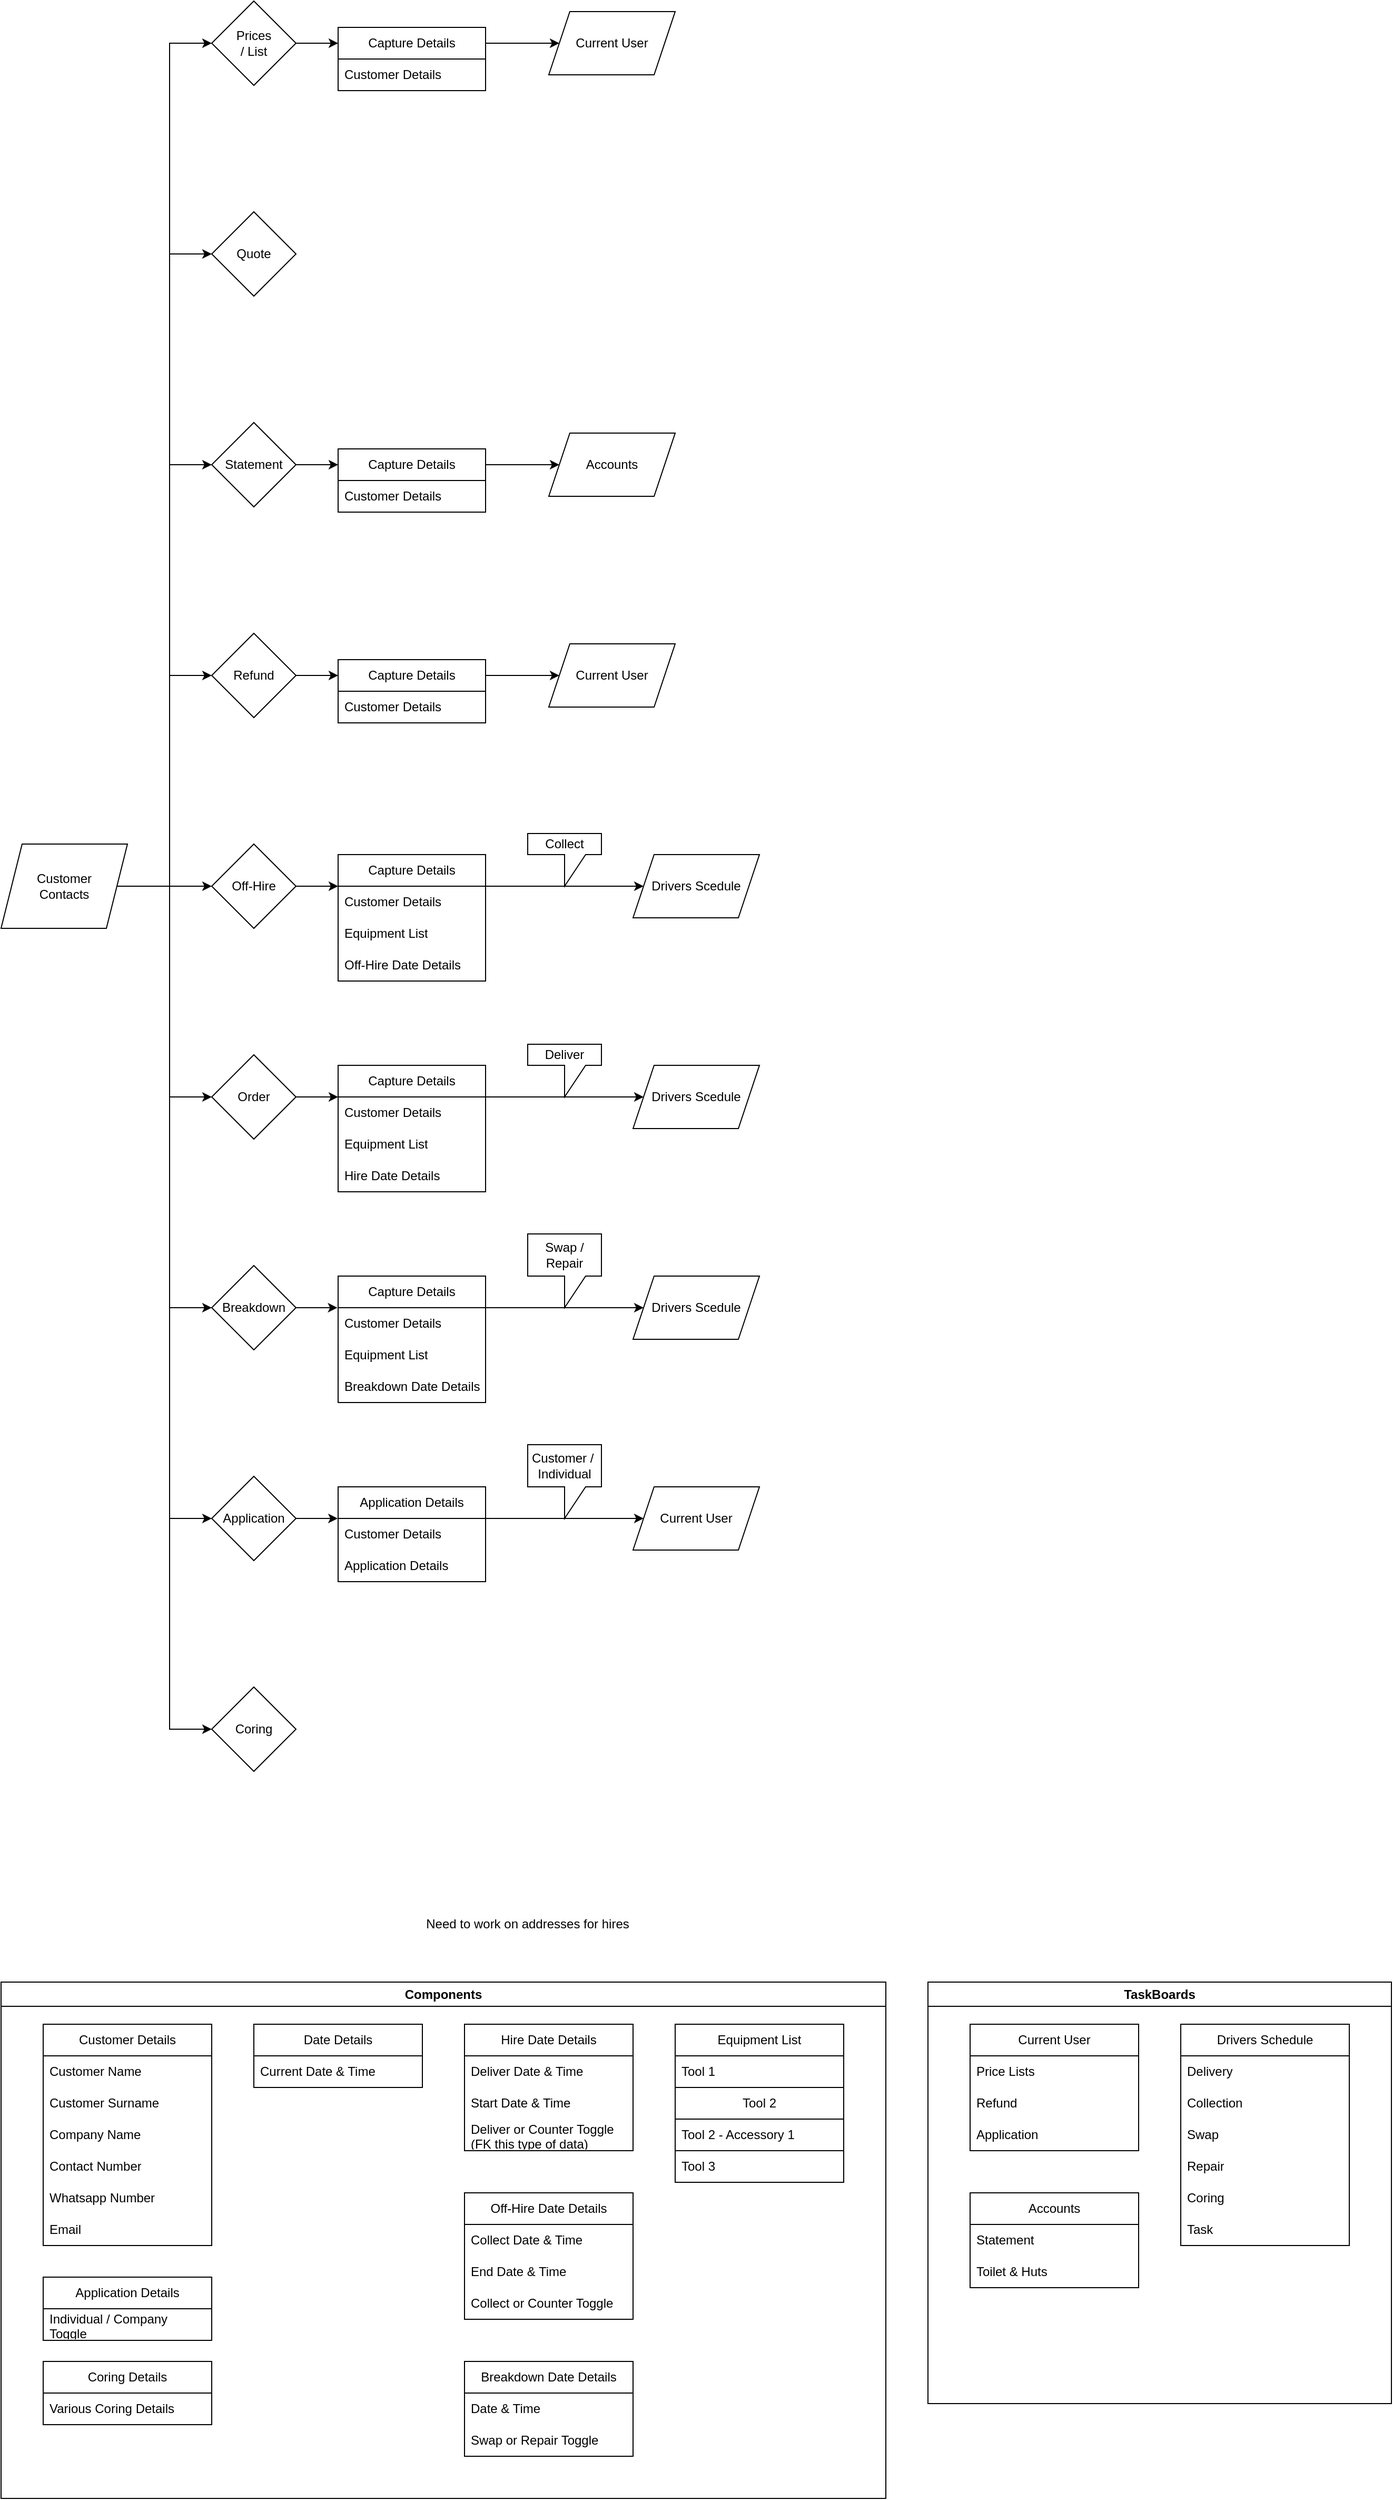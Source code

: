 <mxfile version="27.0.2">
  <diagram name="Page-1" id="YAwnFz1UodfvuVzzgCZk">
    <mxGraphModel dx="3157" dy="1828" grid="1" gridSize="10" guides="1" tooltips="1" connect="1" arrows="1" fold="1" page="1" pageScale="1" pageWidth="1169" pageHeight="827" math="0" shadow="0">
      <root>
        <mxCell id="0" />
        <mxCell id="1" parent="0" />
        <mxCell id="snjM7ibTIbJSS_Fp8ERs-12" style="edgeStyle=orthogonalEdgeStyle;rounded=0;orthogonalLoop=1;jettySize=auto;html=1;exitX=1;exitY=0.5;exitDx=0;exitDy=0;entryX=0;entryY=0.5;entryDx=0;entryDy=0;" parent="1" source="snjM7ibTIbJSS_Fp8ERs-2" target="snjM7ibTIbJSS_Fp8ERs-3" edge="1">
          <mxGeometry relative="1" as="geometry" />
        </mxCell>
        <mxCell id="snjM7ibTIbJSS_Fp8ERs-13" style="edgeStyle=orthogonalEdgeStyle;rounded=0;orthogonalLoop=1;jettySize=auto;html=1;exitX=1;exitY=0.5;exitDx=0;exitDy=0;entryX=0;entryY=0.5;entryDx=0;entryDy=0;" parent="1" source="snjM7ibTIbJSS_Fp8ERs-2" target="snjM7ibTIbJSS_Fp8ERs-4" edge="1">
          <mxGeometry relative="1" as="geometry" />
        </mxCell>
        <mxCell id="snjM7ibTIbJSS_Fp8ERs-14" style="edgeStyle=orthogonalEdgeStyle;rounded=0;orthogonalLoop=1;jettySize=auto;html=1;exitX=1;exitY=0.5;exitDx=0;exitDy=0;entryX=0;entryY=0.5;entryDx=0;entryDy=0;" parent="1" source="snjM7ibTIbJSS_Fp8ERs-2" target="snjM7ibTIbJSS_Fp8ERs-8" edge="1">
          <mxGeometry relative="1" as="geometry" />
        </mxCell>
        <mxCell id="snjM7ibTIbJSS_Fp8ERs-15" style="edgeStyle=orthogonalEdgeStyle;rounded=0;orthogonalLoop=1;jettySize=auto;html=1;exitX=1;exitY=0.5;exitDx=0;exitDy=0;entryX=0;entryY=0.5;entryDx=0;entryDy=0;" parent="1" source="snjM7ibTIbJSS_Fp8ERs-2" target="snjM7ibTIbJSS_Fp8ERs-7" edge="1">
          <mxGeometry relative="1" as="geometry" />
        </mxCell>
        <mxCell id="snjM7ibTIbJSS_Fp8ERs-17" style="edgeStyle=orthogonalEdgeStyle;rounded=0;orthogonalLoop=1;jettySize=auto;html=1;exitX=1;exitY=0.5;exitDx=0;exitDy=0;entryX=0;entryY=0.5;entryDx=0;entryDy=0;" parent="1" source="snjM7ibTIbJSS_Fp8ERs-2" target="snjM7ibTIbJSS_Fp8ERs-6" edge="1">
          <mxGeometry relative="1" as="geometry" />
        </mxCell>
        <mxCell id="snjM7ibTIbJSS_Fp8ERs-18" style="edgeStyle=orthogonalEdgeStyle;rounded=0;orthogonalLoop=1;jettySize=auto;html=1;exitX=1;exitY=0.5;exitDx=0;exitDy=0;entryX=0;entryY=0.5;entryDx=0;entryDy=0;" parent="1" source="snjM7ibTIbJSS_Fp8ERs-2" target="snjM7ibTIbJSS_Fp8ERs-5" edge="1">
          <mxGeometry relative="1" as="geometry" />
        </mxCell>
        <mxCell id="snjM7ibTIbJSS_Fp8ERs-19" style="edgeStyle=orthogonalEdgeStyle;rounded=0;orthogonalLoop=1;jettySize=auto;html=1;exitX=1;exitY=0.5;exitDx=0;exitDy=0;entryX=0;entryY=0.5;entryDx=0;entryDy=0;" parent="1" source="snjM7ibTIbJSS_Fp8ERs-2" target="snjM7ibTIbJSS_Fp8ERs-9" edge="1">
          <mxGeometry relative="1" as="geometry" />
        </mxCell>
        <mxCell id="snjM7ibTIbJSS_Fp8ERs-20" style="edgeStyle=orthogonalEdgeStyle;rounded=0;orthogonalLoop=1;jettySize=auto;html=1;exitX=1;exitY=0.5;exitDx=0;exitDy=0;entryX=0;entryY=0.5;entryDx=0;entryDy=0;" parent="1" source="snjM7ibTIbJSS_Fp8ERs-2" target="snjM7ibTIbJSS_Fp8ERs-10" edge="1">
          <mxGeometry relative="1" as="geometry" />
        </mxCell>
        <mxCell id="snjM7ibTIbJSS_Fp8ERs-21" style="edgeStyle=orthogonalEdgeStyle;rounded=0;orthogonalLoop=1;jettySize=auto;html=1;exitX=1;exitY=0.5;exitDx=0;exitDy=0;entryX=0;entryY=0.5;entryDx=0;entryDy=0;" parent="1" source="snjM7ibTIbJSS_Fp8ERs-2" target="snjM7ibTIbJSS_Fp8ERs-11" edge="1">
          <mxGeometry relative="1" as="geometry" />
        </mxCell>
        <mxCell id="snjM7ibTIbJSS_Fp8ERs-2" value="Customer&lt;div&gt;&lt;span style=&quot;background-color: transparent; color: light-dark(rgb(0, 0, 0), rgb(255, 255, 255));&quot;&gt;Contacts&lt;/span&gt;&lt;/div&gt;" style="shape=parallelogram;perimeter=parallelogramPerimeter;whiteSpace=wrap;html=1;fixedSize=1;" parent="1" vertex="1">
          <mxGeometry x="40" y="880" width="120" height="80" as="geometry" />
        </mxCell>
        <mxCell id="snjM7ibTIbJSS_Fp8ERs-117" style="edgeStyle=orthogonalEdgeStyle;rounded=0;orthogonalLoop=1;jettySize=auto;html=1;exitX=1;exitY=0.5;exitDx=0;exitDy=0;entryX=0;entryY=0.25;entryDx=0;entryDy=0;" parent="1" source="snjM7ibTIbJSS_Fp8ERs-3" target="snjM7ibTIbJSS_Fp8ERs-109" edge="1">
          <mxGeometry relative="1" as="geometry" />
        </mxCell>
        <mxCell id="snjM7ibTIbJSS_Fp8ERs-3" value="Order" style="rhombus;whiteSpace=wrap;html=1;" parent="1" vertex="1">
          <mxGeometry x="240" y="1080" width="80" height="80" as="geometry" />
        </mxCell>
        <mxCell id="snjM7ibTIbJSS_Fp8ERs-105" style="edgeStyle=orthogonalEdgeStyle;rounded=0;orthogonalLoop=1;jettySize=auto;html=1;exitX=1;exitY=0.5;exitDx=0;exitDy=0;entryX=0;entryY=0.25;entryDx=0;entryDy=0;" parent="1" source="snjM7ibTIbJSS_Fp8ERs-4" target="snjM7ibTIbJSS_Fp8ERs-93" edge="1">
          <mxGeometry relative="1" as="geometry" />
        </mxCell>
        <mxCell id="snjM7ibTIbJSS_Fp8ERs-4" value="Off-Hire" style="rhombus;whiteSpace=wrap;html=1;" parent="1" vertex="1">
          <mxGeometry x="240" y="880" width="80" height="80" as="geometry" />
        </mxCell>
        <mxCell id="snjM7ibTIbJSS_Fp8ERs-56" style="edgeStyle=orthogonalEdgeStyle;rounded=0;orthogonalLoop=1;jettySize=auto;html=1;exitX=1;exitY=0.5;exitDx=0;exitDy=0;entryX=0;entryY=0.25;entryDx=0;entryDy=0;" parent="1" source="snjM7ibTIbJSS_Fp8ERs-5" target="snjM7ibTIbJSS_Fp8ERs-49" edge="1">
          <mxGeometry relative="1" as="geometry" />
        </mxCell>
        <mxCell id="snjM7ibTIbJSS_Fp8ERs-5" value="Prices&lt;br&gt;/ List" style="rhombus;whiteSpace=wrap;html=1;" parent="1" vertex="1">
          <mxGeometry x="240" y="80" width="80" height="80" as="geometry" />
        </mxCell>
        <mxCell id="snjM7ibTIbJSS_Fp8ERs-6" value="Quote" style="rhombus;whiteSpace=wrap;html=1;" parent="1" vertex="1">
          <mxGeometry x="240" y="280" width="80" height="80" as="geometry" />
        </mxCell>
        <mxCell id="snjM7ibTIbJSS_Fp8ERs-86" style="edgeStyle=orthogonalEdgeStyle;rounded=0;orthogonalLoop=1;jettySize=auto;html=1;exitX=1;exitY=0.5;exitDx=0;exitDy=0;entryX=0;entryY=0.25;entryDx=0;entryDy=0;" parent="1" source="snjM7ibTIbJSS_Fp8ERs-7" target="snjM7ibTIbJSS_Fp8ERs-81" edge="1">
          <mxGeometry relative="1" as="geometry" />
        </mxCell>
        <mxCell id="snjM7ibTIbJSS_Fp8ERs-7" value="Statement" style="rhombus;whiteSpace=wrap;html=1;" parent="1" vertex="1">
          <mxGeometry x="240" y="480" width="80" height="80" as="geometry" />
        </mxCell>
        <mxCell id="snjM7ibTIbJSS_Fp8ERs-91" style="edgeStyle=orthogonalEdgeStyle;rounded=0;orthogonalLoop=1;jettySize=auto;html=1;exitX=1;exitY=0.5;exitDx=0;exitDy=0;entryX=0;entryY=0.25;entryDx=0;entryDy=0;" parent="1" source="snjM7ibTIbJSS_Fp8ERs-8" target="snjM7ibTIbJSS_Fp8ERs-88" edge="1">
          <mxGeometry relative="1" as="geometry" />
        </mxCell>
        <mxCell id="snjM7ibTIbJSS_Fp8ERs-8" value="Refund" style="rhombus;whiteSpace=wrap;html=1;" parent="1" vertex="1">
          <mxGeometry x="240" y="680" width="80" height="80" as="geometry" />
        </mxCell>
        <mxCell id="snjM7ibTIbJSS_Fp8ERs-9" value="Breakdown" style="rhombus;whiteSpace=wrap;html=1;" parent="1" vertex="1">
          <mxGeometry x="240" y="1280" width="80" height="80" as="geometry" />
        </mxCell>
        <mxCell id="snjM7ibTIbJSS_Fp8ERs-10" value="Application" style="rhombus;whiteSpace=wrap;html=1;" parent="1" vertex="1">
          <mxGeometry x="240" y="1480" width="80" height="80" as="geometry" />
        </mxCell>
        <mxCell id="snjM7ibTIbJSS_Fp8ERs-11" value="Coring" style="rhombus;whiteSpace=wrap;html=1;" parent="1" vertex="1">
          <mxGeometry x="240" y="1680" width="80" height="80" as="geometry" />
        </mxCell>
        <mxCell id="snjM7ibTIbJSS_Fp8ERs-26" value="Components" style="swimlane;whiteSpace=wrap;html=1;" parent="1" vertex="1">
          <mxGeometry x="40" y="1960" width="840" height="490" as="geometry" />
        </mxCell>
        <mxCell id="snjM7ibTIbJSS_Fp8ERs-30" value="Date Details" style="swimlane;fontStyle=0;childLayout=stackLayout;horizontal=1;startSize=30;horizontalStack=0;resizeParent=1;resizeParentMax=0;resizeLast=0;collapsible=1;marginBottom=0;whiteSpace=wrap;html=1;" parent="snjM7ibTIbJSS_Fp8ERs-26" vertex="1">
          <mxGeometry x="240" y="40" width="160" height="60" as="geometry" />
        </mxCell>
        <mxCell id="snjM7ibTIbJSS_Fp8ERs-31" value="Current Date &amp;amp; Time" style="text;strokeColor=none;fillColor=none;align=left;verticalAlign=middle;spacingLeft=4;spacingRight=4;overflow=hidden;points=[[0,0.5],[1,0.5]];portConstraint=eastwest;rotatable=0;whiteSpace=wrap;html=1;" parent="snjM7ibTIbJSS_Fp8ERs-30" vertex="1">
          <mxGeometry y="30" width="160" height="30" as="geometry" />
        </mxCell>
        <mxCell id="snjM7ibTIbJSS_Fp8ERs-34" value="Hire Date Details" style="swimlane;fontStyle=0;childLayout=stackLayout;horizontal=1;startSize=30;horizontalStack=0;resizeParent=1;resizeParentMax=0;resizeLast=0;collapsible=1;marginBottom=0;whiteSpace=wrap;html=1;" parent="snjM7ibTIbJSS_Fp8ERs-26" vertex="1">
          <mxGeometry x="440" y="40" width="160" height="120" as="geometry" />
        </mxCell>
        <mxCell id="snjM7ibTIbJSS_Fp8ERs-35" value="Deliver Date &amp;amp; Time" style="text;strokeColor=none;fillColor=none;align=left;verticalAlign=middle;spacingLeft=4;spacingRight=4;overflow=hidden;points=[[0,0.5],[1,0.5]];portConstraint=eastwest;rotatable=0;whiteSpace=wrap;html=1;" parent="snjM7ibTIbJSS_Fp8ERs-34" vertex="1">
          <mxGeometry y="30" width="160" height="30" as="geometry" />
        </mxCell>
        <mxCell id="snjM7ibTIbJSS_Fp8ERs-36" value="Start Date &amp;amp; Time" style="text;strokeColor=none;fillColor=none;align=left;verticalAlign=middle;spacingLeft=4;spacingRight=4;overflow=hidden;points=[[0,0.5],[1,0.5]];portConstraint=eastwest;rotatable=0;whiteSpace=wrap;html=1;" parent="snjM7ibTIbJSS_Fp8ERs-34" vertex="1">
          <mxGeometry y="60" width="160" height="30" as="geometry" />
        </mxCell>
        <mxCell id="iy05ChG2pg_JirYLBQnu-11" value="Deliver or Counter Toggle (FK this type of data)" style="text;strokeColor=none;fillColor=none;align=left;verticalAlign=middle;spacingLeft=4;spacingRight=4;overflow=hidden;points=[[0,0.5],[1,0.5]];portConstraint=eastwest;rotatable=0;whiteSpace=wrap;html=1;" parent="snjM7ibTIbJSS_Fp8ERs-34" vertex="1">
          <mxGeometry y="90" width="160" height="30" as="geometry" />
        </mxCell>
        <mxCell id="snjM7ibTIbJSS_Fp8ERs-38" value="Equipment List" style="swimlane;fontStyle=0;childLayout=stackLayout;horizontal=1;startSize=30;horizontalStack=0;resizeParent=1;resizeParentMax=0;resizeLast=0;collapsible=1;marginBottom=0;whiteSpace=wrap;html=1;" parent="snjM7ibTIbJSS_Fp8ERs-26" vertex="1">
          <mxGeometry x="640" y="40" width="160" height="150" as="geometry" />
        </mxCell>
        <mxCell id="snjM7ibTIbJSS_Fp8ERs-40" value="Tool 1" style="text;strokeColor=none;fillColor=none;align=left;verticalAlign=middle;spacingLeft=4;spacingRight=4;overflow=hidden;points=[[0,0.5],[1,0.5]];portConstraint=eastwest;rotatable=0;whiteSpace=wrap;html=1;" parent="snjM7ibTIbJSS_Fp8ERs-38" vertex="1">
          <mxGeometry y="30" width="160" height="30" as="geometry" />
        </mxCell>
        <mxCell id="snjM7ibTIbJSS_Fp8ERs-42" value="Tool 2" style="swimlane;fontStyle=0;childLayout=stackLayout;horizontal=1;startSize=30;horizontalStack=0;resizeParent=1;resizeParentMax=0;resizeLast=0;collapsible=1;marginBottom=0;whiteSpace=wrap;html=1;" parent="snjM7ibTIbJSS_Fp8ERs-38" vertex="1">
          <mxGeometry y="60" width="160" height="60" as="geometry" />
        </mxCell>
        <mxCell id="snjM7ibTIbJSS_Fp8ERs-43" value="Tool 2 - Accessory 1" style="text;strokeColor=none;fillColor=none;align=left;verticalAlign=middle;spacingLeft=4;spacingRight=4;overflow=hidden;points=[[0,0.5],[1,0.5]];portConstraint=eastwest;rotatable=0;whiteSpace=wrap;html=1;" parent="snjM7ibTIbJSS_Fp8ERs-42" vertex="1">
          <mxGeometry y="30" width="160" height="30" as="geometry" />
        </mxCell>
        <mxCell id="snjM7ibTIbJSS_Fp8ERs-41" value="Tool 3" style="text;strokeColor=none;fillColor=none;align=left;verticalAlign=middle;spacingLeft=4;spacingRight=4;overflow=hidden;points=[[0,0.5],[1,0.5]];portConstraint=eastwest;rotatable=0;whiteSpace=wrap;html=1;" parent="snjM7ibTIbJSS_Fp8ERs-38" vertex="1">
          <mxGeometry y="120" width="160" height="30" as="geometry" />
        </mxCell>
        <mxCell id="snjM7ibTIbJSS_Fp8ERs-22" value="Customer Details" style="swimlane;fontStyle=0;childLayout=stackLayout;horizontal=1;startSize=30;horizontalStack=0;resizeParent=1;resizeParentMax=0;resizeLast=0;collapsible=1;marginBottom=0;whiteSpace=wrap;html=1;" parent="snjM7ibTIbJSS_Fp8ERs-26" vertex="1">
          <mxGeometry x="40" y="40" width="160" height="210" as="geometry" />
        </mxCell>
        <mxCell id="snjM7ibTIbJSS_Fp8ERs-23" value="Customer Name" style="text;strokeColor=none;fillColor=none;align=left;verticalAlign=middle;spacingLeft=4;spacingRight=4;overflow=hidden;points=[[0,0.5],[1,0.5]];portConstraint=eastwest;rotatable=0;whiteSpace=wrap;html=1;" parent="snjM7ibTIbJSS_Fp8ERs-22" vertex="1">
          <mxGeometry y="30" width="160" height="30" as="geometry" />
        </mxCell>
        <mxCell id="snjM7ibTIbJSS_Fp8ERs-24" value="Customer Surname" style="text;strokeColor=none;fillColor=none;align=left;verticalAlign=middle;spacingLeft=4;spacingRight=4;overflow=hidden;points=[[0,0.5],[1,0.5]];portConstraint=eastwest;rotatable=0;whiteSpace=wrap;html=1;" parent="snjM7ibTIbJSS_Fp8ERs-22" vertex="1">
          <mxGeometry y="60" width="160" height="30" as="geometry" />
        </mxCell>
        <mxCell id="snjM7ibTIbJSS_Fp8ERs-25" value="Company Name" style="text;strokeColor=none;fillColor=none;align=left;verticalAlign=middle;spacingLeft=4;spacingRight=4;overflow=hidden;points=[[0,0.5],[1,0.5]];portConstraint=eastwest;rotatable=0;whiteSpace=wrap;html=1;" parent="snjM7ibTIbJSS_Fp8ERs-22" vertex="1">
          <mxGeometry y="90" width="160" height="30" as="geometry" />
        </mxCell>
        <mxCell id="snjM7ibTIbJSS_Fp8ERs-28" value="Contact Number" style="text;strokeColor=none;fillColor=none;align=left;verticalAlign=middle;spacingLeft=4;spacingRight=4;overflow=hidden;points=[[0,0.5],[1,0.5]];portConstraint=eastwest;rotatable=0;whiteSpace=wrap;html=1;" parent="snjM7ibTIbJSS_Fp8ERs-22" vertex="1">
          <mxGeometry y="120" width="160" height="30" as="geometry" />
        </mxCell>
        <mxCell id="snjM7ibTIbJSS_Fp8ERs-27" value="Whatsapp Number" style="text;strokeColor=none;fillColor=none;align=left;verticalAlign=middle;spacingLeft=4;spacingRight=4;overflow=hidden;points=[[0,0.5],[1,0.5]];portConstraint=eastwest;rotatable=0;whiteSpace=wrap;html=1;" parent="snjM7ibTIbJSS_Fp8ERs-22" vertex="1">
          <mxGeometry y="150" width="160" height="30" as="geometry" />
        </mxCell>
        <mxCell id="snjM7ibTIbJSS_Fp8ERs-29" value="Email" style="text;strokeColor=none;fillColor=none;align=left;verticalAlign=middle;spacingLeft=4;spacingRight=4;overflow=hidden;points=[[0,0.5],[1,0.5]];portConstraint=eastwest;rotatable=0;whiteSpace=wrap;html=1;" parent="snjM7ibTIbJSS_Fp8ERs-22" vertex="1">
          <mxGeometry y="180" width="160" height="30" as="geometry" />
        </mxCell>
        <mxCell id="snjM7ibTIbJSS_Fp8ERs-97" value="Off-Hire Date Details" style="swimlane;fontStyle=0;childLayout=stackLayout;horizontal=1;startSize=30;horizontalStack=0;resizeParent=1;resizeParentMax=0;resizeLast=0;collapsible=1;marginBottom=0;whiteSpace=wrap;html=1;" parent="snjM7ibTIbJSS_Fp8ERs-26" vertex="1">
          <mxGeometry x="440" y="200" width="160" height="120" as="geometry" />
        </mxCell>
        <mxCell id="snjM7ibTIbJSS_Fp8ERs-98" value="Collect Date &amp;amp; Time" style="text;strokeColor=none;fillColor=none;align=left;verticalAlign=middle;spacingLeft=4;spacingRight=4;overflow=hidden;points=[[0,0.5],[1,0.5]];portConstraint=eastwest;rotatable=0;whiteSpace=wrap;html=1;" parent="snjM7ibTIbJSS_Fp8ERs-97" vertex="1">
          <mxGeometry y="30" width="160" height="30" as="geometry" />
        </mxCell>
        <mxCell id="snjM7ibTIbJSS_Fp8ERs-99" value="End Date &amp;amp; Time" style="text;strokeColor=none;fillColor=none;align=left;verticalAlign=middle;spacingLeft=4;spacingRight=4;overflow=hidden;points=[[0,0.5],[1,0.5]];portConstraint=eastwest;rotatable=0;whiteSpace=wrap;html=1;" parent="snjM7ibTIbJSS_Fp8ERs-97" vertex="1">
          <mxGeometry y="60" width="160" height="30" as="geometry" />
        </mxCell>
        <mxCell id="iy05ChG2pg_JirYLBQnu-10" value="Collect or Counter Toggle" style="text;strokeColor=none;fillColor=none;align=left;verticalAlign=middle;spacingLeft=4;spacingRight=4;overflow=hidden;points=[[0,0.5],[1,0.5]];portConstraint=eastwest;rotatable=0;whiteSpace=wrap;html=1;" parent="snjM7ibTIbJSS_Fp8ERs-97" vertex="1">
          <mxGeometry y="90" width="160" height="30" as="geometry" />
        </mxCell>
        <mxCell id="iy05ChG2pg_JirYLBQnu-7" value="Breakdown Date Details" style="swimlane;fontStyle=0;childLayout=stackLayout;horizontal=1;startSize=30;horizontalStack=0;resizeParent=1;resizeParentMax=0;resizeLast=0;collapsible=1;marginBottom=0;whiteSpace=wrap;html=1;" parent="snjM7ibTIbJSS_Fp8ERs-26" vertex="1">
          <mxGeometry x="440" y="360" width="160" height="90" as="geometry" />
        </mxCell>
        <mxCell id="iy05ChG2pg_JirYLBQnu-8" value="Date &amp;amp; Time" style="text;strokeColor=none;fillColor=none;align=left;verticalAlign=middle;spacingLeft=4;spacingRight=4;overflow=hidden;points=[[0,0.5],[1,0.5]];portConstraint=eastwest;rotatable=0;whiteSpace=wrap;html=1;" parent="iy05ChG2pg_JirYLBQnu-7" vertex="1">
          <mxGeometry y="30" width="160" height="30" as="geometry" />
        </mxCell>
        <mxCell id="iy05ChG2pg_JirYLBQnu-9" value="Swap or Repair Toggle" style="text;strokeColor=none;fillColor=none;align=left;verticalAlign=middle;spacingLeft=4;spacingRight=4;overflow=hidden;points=[[0,0.5],[1,0.5]];portConstraint=eastwest;rotatable=0;whiteSpace=wrap;html=1;" parent="iy05ChG2pg_JirYLBQnu-7" vertex="1">
          <mxGeometry y="60" width="160" height="30" as="geometry" />
        </mxCell>
        <mxCell id="iy05ChG2pg_JirYLBQnu-18" value="Application Details" style="swimlane;fontStyle=0;childLayout=stackLayout;horizontal=1;startSize=30;horizontalStack=0;resizeParent=1;resizeParentMax=0;resizeLast=0;collapsible=1;marginBottom=0;whiteSpace=wrap;html=1;" parent="snjM7ibTIbJSS_Fp8ERs-26" vertex="1">
          <mxGeometry x="40" y="280" width="160" height="60" as="geometry" />
        </mxCell>
        <mxCell id="iy05ChG2pg_JirYLBQnu-19" value="Individual / Company Toggle" style="text;strokeColor=none;fillColor=none;align=left;verticalAlign=middle;spacingLeft=4;spacingRight=4;overflow=hidden;points=[[0,0.5],[1,0.5]];portConstraint=eastwest;rotatable=0;whiteSpace=wrap;html=1;" parent="iy05ChG2pg_JirYLBQnu-18" vertex="1">
          <mxGeometry y="30" width="160" height="30" as="geometry" />
        </mxCell>
        <mxCell id="iy05ChG2pg_JirYLBQnu-31" value="Coring Details" style="swimlane;fontStyle=0;childLayout=stackLayout;horizontal=1;startSize=30;horizontalStack=0;resizeParent=1;resizeParentMax=0;resizeLast=0;collapsible=1;marginBottom=0;whiteSpace=wrap;html=1;" parent="snjM7ibTIbJSS_Fp8ERs-26" vertex="1">
          <mxGeometry x="40" y="360" width="160" height="60" as="geometry" />
        </mxCell>
        <mxCell id="iy05ChG2pg_JirYLBQnu-32" value="Various Coring Details" style="text;strokeColor=none;fillColor=none;align=left;verticalAlign=middle;spacingLeft=4;spacingRight=4;overflow=hidden;points=[[0,0.5],[1,0.5]];portConstraint=eastwest;rotatable=0;whiteSpace=wrap;html=1;" parent="iy05ChG2pg_JirYLBQnu-31" vertex="1">
          <mxGeometry y="30" width="160" height="30" as="geometry" />
        </mxCell>
        <mxCell id="snjM7ibTIbJSS_Fp8ERs-80" style="edgeStyle=orthogonalEdgeStyle;rounded=0;orthogonalLoop=1;jettySize=auto;html=1;exitX=1;exitY=0.25;exitDx=0;exitDy=0;entryX=0;entryY=0.5;entryDx=0;entryDy=0;" parent="1" source="snjM7ibTIbJSS_Fp8ERs-49" target="snjM7ibTIbJSS_Fp8ERs-79" edge="1">
          <mxGeometry relative="1" as="geometry" />
        </mxCell>
        <mxCell id="snjM7ibTIbJSS_Fp8ERs-49" value="Capture Details" style="swimlane;fontStyle=0;childLayout=stackLayout;horizontal=1;startSize=30;horizontalStack=0;resizeParent=1;resizeParentMax=0;resizeLast=0;collapsible=1;marginBottom=0;whiteSpace=wrap;html=1;" parent="1" vertex="1">
          <mxGeometry x="360" y="105" width="140" height="60" as="geometry" />
        </mxCell>
        <mxCell id="snjM7ibTIbJSS_Fp8ERs-50" value="Customer Details" style="text;strokeColor=none;fillColor=none;align=left;verticalAlign=middle;spacingLeft=4;spacingRight=4;overflow=hidden;points=[[0,0.5],[1,0.5]];portConstraint=eastwest;rotatable=0;whiteSpace=wrap;html=1;" parent="snjM7ibTIbJSS_Fp8ERs-49" vertex="1">
          <mxGeometry y="30" width="140" height="30" as="geometry" />
        </mxCell>
        <mxCell id="snjM7ibTIbJSS_Fp8ERs-58" value="TaskBoards" style="swimlane;whiteSpace=wrap;html=1;" parent="1" vertex="1">
          <mxGeometry x="920" y="1960" width="440" height="400" as="geometry" />
        </mxCell>
        <mxCell id="snjM7ibTIbJSS_Fp8ERs-59" value="Current User" style="swimlane;fontStyle=0;childLayout=stackLayout;horizontal=1;startSize=30;horizontalStack=0;resizeParent=1;resizeParentMax=0;resizeLast=0;collapsible=1;marginBottom=0;whiteSpace=wrap;html=1;" parent="snjM7ibTIbJSS_Fp8ERs-58" vertex="1">
          <mxGeometry x="40" y="40" width="160" height="120" as="geometry" />
        </mxCell>
        <mxCell id="snjM7ibTIbJSS_Fp8ERs-60" value="Price Lists" style="text;strokeColor=none;fillColor=none;align=left;verticalAlign=middle;spacingLeft=4;spacingRight=4;overflow=hidden;points=[[0,0.5],[1,0.5]];portConstraint=eastwest;rotatable=0;whiteSpace=wrap;html=1;" parent="snjM7ibTIbJSS_Fp8ERs-59" vertex="1">
          <mxGeometry y="30" width="160" height="30" as="geometry" />
        </mxCell>
        <mxCell id="snjM7ibTIbJSS_Fp8ERs-73" value="Refund" style="text;strokeColor=none;fillColor=none;align=left;verticalAlign=middle;spacingLeft=4;spacingRight=4;overflow=hidden;points=[[0,0.5],[1,0.5]];portConstraint=eastwest;rotatable=0;whiteSpace=wrap;html=1;" parent="snjM7ibTIbJSS_Fp8ERs-59" vertex="1">
          <mxGeometry y="60" width="160" height="30" as="geometry" />
        </mxCell>
        <mxCell id="snjM7ibTIbJSS_Fp8ERs-74" value="Application" style="text;strokeColor=none;fillColor=none;align=left;verticalAlign=middle;spacingLeft=4;spacingRight=4;overflow=hidden;points=[[0,0.5],[1,0.5]];portConstraint=eastwest;rotatable=0;whiteSpace=wrap;html=1;" parent="snjM7ibTIbJSS_Fp8ERs-59" vertex="1">
          <mxGeometry y="90" width="160" height="30" as="geometry" />
        </mxCell>
        <mxCell id="snjM7ibTIbJSS_Fp8ERs-61" value="Drivers Schedule" style="swimlane;fontStyle=0;childLayout=stackLayout;horizontal=1;startSize=30;horizontalStack=0;resizeParent=1;resizeParentMax=0;resizeLast=0;collapsible=1;marginBottom=0;whiteSpace=wrap;html=1;" parent="snjM7ibTIbJSS_Fp8ERs-58" vertex="1">
          <mxGeometry x="240" y="40" width="160" height="210" as="geometry" />
        </mxCell>
        <mxCell id="snjM7ibTIbJSS_Fp8ERs-62" value="Delivery" style="text;strokeColor=none;fillColor=none;align=left;verticalAlign=middle;spacingLeft=4;spacingRight=4;overflow=hidden;points=[[0,0.5],[1,0.5]];portConstraint=eastwest;rotatable=0;whiteSpace=wrap;html=1;" parent="snjM7ibTIbJSS_Fp8ERs-61" vertex="1">
          <mxGeometry y="30" width="160" height="30" as="geometry" />
        </mxCell>
        <mxCell id="snjM7ibTIbJSS_Fp8ERs-75" value="Collection" style="text;strokeColor=none;fillColor=none;align=left;verticalAlign=middle;spacingLeft=4;spacingRight=4;overflow=hidden;points=[[0,0.5],[1,0.5]];portConstraint=eastwest;rotatable=0;whiteSpace=wrap;html=1;" parent="snjM7ibTIbJSS_Fp8ERs-61" vertex="1">
          <mxGeometry y="60" width="160" height="30" as="geometry" />
        </mxCell>
        <mxCell id="snjM7ibTIbJSS_Fp8ERs-76" value="Swap" style="text;strokeColor=none;fillColor=none;align=left;verticalAlign=middle;spacingLeft=4;spacingRight=4;overflow=hidden;points=[[0,0.5],[1,0.5]];portConstraint=eastwest;rotatable=0;whiteSpace=wrap;html=1;" parent="snjM7ibTIbJSS_Fp8ERs-61" vertex="1">
          <mxGeometry y="90" width="160" height="30" as="geometry" />
        </mxCell>
        <mxCell id="snjM7ibTIbJSS_Fp8ERs-63" value="Repair" style="text;strokeColor=none;fillColor=none;align=left;verticalAlign=middle;spacingLeft=4;spacingRight=4;overflow=hidden;points=[[0,0.5],[1,0.5]];portConstraint=eastwest;rotatable=0;whiteSpace=wrap;html=1;" parent="snjM7ibTIbJSS_Fp8ERs-61" vertex="1">
          <mxGeometry y="120" width="160" height="30" as="geometry" />
        </mxCell>
        <mxCell id="snjM7ibTIbJSS_Fp8ERs-77" value="Coring" style="text;strokeColor=none;fillColor=none;align=left;verticalAlign=middle;spacingLeft=4;spacingRight=4;overflow=hidden;points=[[0,0.5],[1,0.5]];portConstraint=eastwest;rotatable=0;whiteSpace=wrap;html=1;" parent="snjM7ibTIbJSS_Fp8ERs-61" vertex="1">
          <mxGeometry y="150" width="160" height="30" as="geometry" />
        </mxCell>
        <mxCell id="snjM7ibTIbJSS_Fp8ERs-78" value="Task" style="text;strokeColor=none;fillColor=none;align=left;verticalAlign=middle;spacingLeft=4;spacingRight=4;overflow=hidden;points=[[0,0.5],[1,0.5]];portConstraint=eastwest;rotatable=0;whiteSpace=wrap;html=1;" parent="snjM7ibTIbJSS_Fp8ERs-61" vertex="1">
          <mxGeometry y="180" width="160" height="30" as="geometry" />
        </mxCell>
        <mxCell id="snjM7ibTIbJSS_Fp8ERs-69" value="Accounts" style="swimlane;fontStyle=0;childLayout=stackLayout;horizontal=1;startSize=30;horizontalStack=0;resizeParent=1;resizeParentMax=0;resizeLast=0;collapsible=1;marginBottom=0;whiteSpace=wrap;html=1;" parent="snjM7ibTIbJSS_Fp8ERs-58" vertex="1">
          <mxGeometry x="40" y="200" width="160" height="90" as="geometry" />
        </mxCell>
        <mxCell id="snjM7ibTIbJSS_Fp8ERs-70" value="Statement" style="text;strokeColor=none;fillColor=none;align=left;verticalAlign=middle;spacingLeft=4;spacingRight=4;overflow=hidden;points=[[0,0.5],[1,0.5]];portConstraint=eastwest;rotatable=0;whiteSpace=wrap;html=1;" parent="snjM7ibTIbJSS_Fp8ERs-69" vertex="1">
          <mxGeometry y="30" width="160" height="30" as="geometry" />
        </mxCell>
        <mxCell id="snjM7ibTIbJSS_Fp8ERs-71" value="Toilet &amp;amp; Huts" style="text;strokeColor=none;fillColor=none;align=left;verticalAlign=middle;spacingLeft=4;spacingRight=4;overflow=hidden;points=[[0,0.5],[1,0.5]];portConstraint=eastwest;rotatable=0;whiteSpace=wrap;html=1;" parent="snjM7ibTIbJSS_Fp8ERs-69" vertex="1">
          <mxGeometry y="60" width="160" height="30" as="geometry" />
        </mxCell>
        <mxCell id="snjM7ibTIbJSS_Fp8ERs-79" value="Current User" style="shape=parallelogram;perimeter=parallelogramPerimeter;whiteSpace=wrap;html=1;fixedSize=1;" parent="1" vertex="1">
          <mxGeometry x="560" y="90" width="120" height="60" as="geometry" />
        </mxCell>
        <mxCell id="snjM7ibTIbJSS_Fp8ERs-85" style="edgeStyle=orthogonalEdgeStyle;rounded=0;orthogonalLoop=1;jettySize=auto;html=1;exitX=1;exitY=0.25;exitDx=0;exitDy=0;" parent="1" source="snjM7ibTIbJSS_Fp8ERs-81" target="snjM7ibTIbJSS_Fp8ERs-84" edge="1">
          <mxGeometry relative="1" as="geometry" />
        </mxCell>
        <mxCell id="snjM7ibTIbJSS_Fp8ERs-81" value="Capture Details" style="swimlane;fontStyle=0;childLayout=stackLayout;horizontal=1;startSize=30;horizontalStack=0;resizeParent=1;resizeParentMax=0;resizeLast=0;collapsible=1;marginBottom=0;whiteSpace=wrap;html=1;" parent="1" vertex="1">
          <mxGeometry x="360" y="505" width="140" height="60" as="geometry" />
        </mxCell>
        <mxCell id="snjM7ibTIbJSS_Fp8ERs-82" value="Customer Details" style="text;strokeColor=none;fillColor=none;align=left;verticalAlign=middle;spacingLeft=4;spacingRight=4;overflow=hidden;points=[[0,0.5],[1,0.5]];portConstraint=eastwest;rotatable=0;whiteSpace=wrap;html=1;" parent="snjM7ibTIbJSS_Fp8ERs-81" vertex="1">
          <mxGeometry y="30" width="140" height="30" as="geometry" />
        </mxCell>
        <mxCell id="snjM7ibTIbJSS_Fp8ERs-84" value="Accounts" style="shape=parallelogram;perimeter=parallelogramPerimeter;whiteSpace=wrap;html=1;fixedSize=1;" parent="1" vertex="1">
          <mxGeometry x="560" y="490" width="120" height="60" as="geometry" />
        </mxCell>
        <mxCell id="snjM7ibTIbJSS_Fp8ERs-87" style="edgeStyle=orthogonalEdgeStyle;rounded=0;orthogonalLoop=1;jettySize=auto;html=1;exitX=1;exitY=0.25;exitDx=0;exitDy=0;entryX=0;entryY=0.5;entryDx=0;entryDy=0;" parent="1" source="snjM7ibTIbJSS_Fp8ERs-88" target="snjM7ibTIbJSS_Fp8ERs-90" edge="1">
          <mxGeometry relative="1" as="geometry" />
        </mxCell>
        <mxCell id="snjM7ibTIbJSS_Fp8ERs-88" value="Capture Details" style="swimlane;fontStyle=0;childLayout=stackLayout;horizontal=1;startSize=30;horizontalStack=0;resizeParent=1;resizeParentMax=0;resizeLast=0;collapsible=1;marginBottom=0;whiteSpace=wrap;html=1;" parent="1" vertex="1">
          <mxGeometry x="360" y="705" width="140" height="60" as="geometry" />
        </mxCell>
        <mxCell id="snjM7ibTIbJSS_Fp8ERs-89" value="Customer Details" style="text;strokeColor=none;fillColor=none;align=left;verticalAlign=middle;spacingLeft=4;spacingRight=4;overflow=hidden;points=[[0,0.5],[1,0.5]];portConstraint=eastwest;rotatable=0;whiteSpace=wrap;html=1;" parent="snjM7ibTIbJSS_Fp8ERs-88" vertex="1">
          <mxGeometry y="30" width="140" height="30" as="geometry" />
        </mxCell>
        <mxCell id="snjM7ibTIbJSS_Fp8ERs-90" value="Current User" style="shape=parallelogram;perimeter=parallelogramPerimeter;whiteSpace=wrap;html=1;fixedSize=1;" parent="1" vertex="1">
          <mxGeometry x="560" y="690" width="120" height="60" as="geometry" />
        </mxCell>
        <mxCell id="snjM7ibTIbJSS_Fp8ERs-104" style="edgeStyle=orthogonalEdgeStyle;rounded=0;orthogonalLoop=1;jettySize=auto;html=1;exitX=1;exitY=0.25;exitDx=0;exitDy=0;entryX=0;entryY=0.5;entryDx=0;entryDy=0;" parent="1" source="snjM7ibTIbJSS_Fp8ERs-93" target="snjM7ibTIbJSS_Fp8ERs-95" edge="1">
          <mxGeometry relative="1" as="geometry" />
        </mxCell>
        <mxCell id="snjM7ibTIbJSS_Fp8ERs-93" value="Capture Details" style="swimlane;fontStyle=0;childLayout=stackLayout;horizontal=1;startSize=30;horizontalStack=0;resizeParent=1;resizeParentMax=0;resizeLast=0;collapsible=1;marginBottom=0;whiteSpace=wrap;html=1;" parent="1" vertex="1">
          <mxGeometry x="360" y="890" width="140" height="120" as="geometry" />
        </mxCell>
        <mxCell id="snjM7ibTIbJSS_Fp8ERs-94" value="Customer Details" style="text;strokeColor=none;fillColor=none;align=left;verticalAlign=middle;spacingLeft=4;spacingRight=4;overflow=hidden;points=[[0,0.5],[1,0.5]];portConstraint=eastwest;rotatable=0;whiteSpace=wrap;html=1;" parent="snjM7ibTIbJSS_Fp8ERs-93" vertex="1">
          <mxGeometry y="30" width="140" height="30" as="geometry" />
        </mxCell>
        <mxCell id="snjM7ibTIbJSS_Fp8ERs-101" value="Equipment List" style="text;strokeColor=none;fillColor=none;align=left;verticalAlign=middle;spacingLeft=4;spacingRight=4;overflow=hidden;points=[[0,0.5],[1,0.5]];portConstraint=eastwest;rotatable=0;whiteSpace=wrap;html=1;" parent="snjM7ibTIbJSS_Fp8ERs-93" vertex="1">
          <mxGeometry y="60" width="140" height="30" as="geometry" />
        </mxCell>
        <mxCell id="snjM7ibTIbJSS_Fp8ERs-100" value="&lt;span style=&quot;text-align: center;&quot;&gt;Off-Hire Date Details&lt;/span&gt;" style="text;strokeColor=none;fillColor=none;align=left;verticalAlign=middle;spacingLeft=4;spacingRight=4;overflow=hidden;points=[[0,0.5],[1,0.5]];portConstraint=eastwest;rotatable=0;whiteSpace=wrap;html=1;" parent="snjM7ibTIbJSS_Fp8ERs-93" vertex="1">
          <mxGeometry y="90" width="140" height="30" as="geometry" />
        </mxCell>
        <mxCell id="snjM7ibTIbJSS_Fp8ERs-95" value="Drivers Scedule" style="shape=parallelogram;perimeter=parallelogramPerimeter;whiteSpace=wrap;html=1;fixedSize=1;" parent="1" vertex="1">
          <mxGeometry x="640" y="890" width="120" height="60" as="geometry" />
        </mxCell>
        <mxCell id="snjM7ibTIbJSS_Fp8ERs-107" value="Collect" style="shape=callout;whiteSpace=wrap;html=1;perimeter=calloutPerimeter;" parent="1" vertex="1">
          <mxGeometry x="540" y="870" width="70" height="50" as="geometry" />
        </mxCell>
        <mxCell id="snjM7ibTIbJSS_Fp8ERs-108" style="edgeStyle=orthogonalEdgeStyle;rounded=0;orthogonalLoop=1;jettySize=auto;html=1;exitX=1;exitY=0.25;exitDx=0;exitDy=0;entryX=0;entryY=0.5;entryDx=0;entryDy=0;" parent="1" source="snjM7ibTIbJSS_Fp8ERs-109" target="snjM7ibTIbJSS_Fp8ERs-113" edge="1">
          <mxGeometry relative="1" as="geometry" />
        </mxCell>
        <mxCell id="snjM7ibTIbJSS_Fp8ERs-109" value="Capture Details" style="swimlane;fontStyle=0;childLayout=stackLayout;horizontal=1;startSize=30;horizontalStack=0;resizeParent=1;resizeParentMax=0;resizeLast=0;collapsible=1;marginBottom=0;whiteSpace=wrap;html=1;" parent="1" vertex="1">
          <mxGeometry x="360" y="1090" width="140" height="120" as="geometry" />
        </mxCell>
        <mxCell id="snjM7ibTIbJSS_Fp8ERs-110" value="Customer Details" style="text;strokeColor=none;fillColor=none;align=left;verticalAlign=middle;spacingLeft=4;spacingRight=4;overflow=hidden;points=[[0,0.5],[1,0.5]];portConstraint=eastwest;rotatable=0;whiteSpace=wrap;html=1;" parent="snjM7ibTIbJSS_Fp8ERs-109" vertex="1">
          <mxGeometry y="30" width="140" height="30" as="geometry" />
        </mxCell>
        <mxCell id="snjM7ibTIbJSS_Fp8ERs-111" value="Equipment List" style="text;strokeColor=none;fillColor=none;align=left;verticalAlign=middle;spacingLeft=4;spacingRight=4;overflow=hidden;points=[[0,0.5],[1,0.5]];portConstraint=eastwest;rotatable=0;whiteSpace=wrap;html=1;" parent="snjM7ibTIbJSS_Fp8ERs-109" vertex="1">
          <mxGeometry y="60" width="140" height="30" as="geometry" />
        </mxCell>
        <mxCell id="snjM7ibTIbJSS_Fp8ERs-112" value="&lt;span style=&quot;text-align: center;&quot;&gt;Hire Date Details&lt;/span&gt;" style="text;strokeColor=none;fillColor=none;align=left;verticalAlign=middle;spacingLeft=4;spacingRight=4;overflow=hidden;points=[[0,0.5],[1,0.5]];portConstraint=eastwest;rotatable=0;whiteSpace=wrap;html=1;" parent="snjM7ibTIbJSS_Fp8ERs-109" vertex="1">
          <mxGeometry y="90" width="140" height="30" as="geometry" />
        </mxCell>
        <mxCell id="snjM7ibTIbJSS_Fp8ERs-113" value="Drivers Scedule" style="shape=parallelogram;perimeter=parallelogramPerimeter;whiteSpace=wrap;html=1;fixedSize=1;" parent="1" vertex="1">
          <mxGeometry x="640" y="1090" width="120" height="60" as="geometry" />
        </mxCell>
        <mxCell id="snjM7ibTIbJSS_Fp8ERs-114" value="Deliver" style="shape=callout;whiteSpace=wrap;html=1;perimeter=calloutPerimeter;" parent="1" vertex="1">
          <mxGeometry x="540" y="1070" width="70" height="50" as="geometry" />
        </mxCell>
        <mxCell id="iy05ChG2pg_JirYLBQnu-3" value="Capture Details" style="swimlane;fontStyle=0;childLayout=stackLayout;horizontal=1;startSize=30;horizontalStack=0;resizeParent=1;resizeParentMax=0;resizeLast=0;collapsible=1;marginBottom=0;whiteSpace=wrap;html=1;" parent="1" vertex="1">
          <mxGeometry x="360" y="1290" width="140" height="120" as="geometry" />
        </mxCell>
        <mxCell id="iy05ChG2pg_JirYLBQnu-4" value="Customer Details" style="text;strokeColor=none;fillColor=none;align=left;verticalAlign=middle;spacingLeft=4;spacingRight=4;overflow=hidden;points=[[0,0.5],[1,0.5]];portConstraint=eastwest;rotatable=0;whiteSpace=wrap;html=1;" parent="iy05ChG2pg_JirYLBQnu-3" vertex="1">
          <mxGeometry y="30" width="140" height="30" as="geometry" />
        </mxCell>
        <mxCell id="iy05ChG2pg_JirYLBQnu-5" value="Equipment List" style="text;strokeColor=none;fillColor=none;align=left;verticalAlign=middle;spacingLeft=4;spacingRight=4;overflow=hidden;points=[[0,0.5],[1,0.5]];portConstraint=eastwest;rotatable=0;whiteSpace=wrap;html=1;" parent="iy05ChG2pg_JirYLBQnu-3" vertex="1">
          <mxGeometry y="60" width="140" height="30" as="geometry" />
        </mxCell>
        <mxCell id="iy05ChG2pg_JirYLBQnu-6" value="&lt;span style=&quot;text-align: center;&quot;&gt;Breakdown Date Details&lt;/span&gt;" style="text;strokeColor=none;fillColor=none;align=left;verticalAlign=middle;spacingLeft=4;spacingRight=4;overflow=hidden;points=[[0,0.5],[1,0.5]];portConstraint=eastwest;rotatable=0;whiteSpace=wrap;html=1;" parent="iy05ChG2pg_JirYLBQnu-3" vertex="1">
          <mxGeometry y="90" width="140" height="30" as="geometry" />
        </mxCell>
        <mxCell id="iy05ChG2pg_JirYLBQnu-13" value="Need to work on addresses for hires" style="text;html=1;align=center;verticalAlign=middle;whiteSpace=wrap;rounded=0;" parent="1" vertex="1">
          <mxGeometry x="440" y="1890" width="200" height="30" as="geometry" />
        </mxCell>
        <mxCell id="iy05ChG2pg_JirYLBQnu-14" style="edgeStyle=orthogonalEdgeStyle;rounded=0;orthogonalLoop=1;jettySize=auto;html=1;entryX=0;entryY=0.5;entryDx=0;entryDy=0;exitX=1;exitY=0.25;exitDx=0;exitDy=0;" parent="1" source="iy05ChG2pg_JirYLBQnu-3" target="iy05ChG2pg_JirYLBQnu-15" edge="1">
          <mxGeometry relative="1" as="geometry">
            <mxPoint x="520" y="1340" as="sourcePoint" />
          </mxGeometry>
        </mxCell>
        <mxCell id="iy05ChG2pg_JirYLBQnu-15" value="Drivers Scedule" style="shape=parallelogram;perimeter=parallelogramPerimeter;whiteSpace=wrap;html=1;fixedSize=1;" parent="1" vertex="1">
          <mxGeometry x="640" y="1290" width="120" height="60" as="geometry" />
        </mxCell>
        <mxCell id="iy05ChG2pg_JirYLBQnu-16" value="Swap /&lt;br&gt;Repair" style="shape=callout;whiteSpace=wrap;html=1;perimeter=calloutPerimeter;" parent="1" vertex="1">
          <mxGeometry x="540" y="1250" width="70" height="70" as="geometry" />
        </mxCell>
        <mxCell id="iy05ChG2pg_JirYLBQnu-17" style="edgeStyle=orthogonalEdgeStyle;rounded=0;orthogonalLoop=1;jettySize=auto;html=1;exitX=1;exitY=0.5;exitDx=0;exitDy=0;entryX=-0.005;entryY=-0.011;entryDx=0;entryDy=0;entryPerimeter=0;" parent="1" source="snjM7ibTIbJSS_Fp8ERs-9" target="iy05ChG2pg_JirYLBQnu-4" edge="1">
          <mxGeometry relative="1" as="geometry" />
        </mxCell>
        <mxCell id="iy05ChG2pg_JirYLBQnu-20" value="Application Details" style="swimlane;fontStyle=0;childLayout=stackLayout;horizontal=1;startSize=30;horizontalStack=0;resizeParent=1;resizeParentMax=0;resizeLast=0;collapsible=1;marginBottom=0;whiteSpace=wrap;html=1;" parent="1" vertex="1">
          <mxGeometry x="360" y="1490" width="140" height="90" as="geometry" />
        </mxCell>
        <mxCell id="iy05ChG2pg_JirYLBQnu-21" value="Customer Details" style="text;strokeColor=none;fillColor=none;align=left;verticalAlign=middle;spacingLeft=4;spacingRight=4;overflow=hidden;points=[[0,0.5],[1,0.5]];portConstraint=eastwest;rotatable=0;whiteSpace=wrap;html=1;" parent="iy05ChG2pg_JirYLBQnu-20" vertex="1">
          <mxGeometry y="30" width="140" height="30" as="geometry" />
        </mxCell>
        <mxCell id="iy05ChG2pg_JirYLBQnu-30" value="&lt;span style=&quot;text-align: center;&quot;&gt;Application Details&lt;/span&gt;" style="text;strokeColor=none;fillColor=none;align=left;verticalAlign=middle;spacingLeft=4;spacingRight=4;overflow=hidden;points=[[0,0.5],[1,0.5]];portConstraint=eastwest;rotatable=0;whiteSpace=wrap;html=1;" parent="iy05ChG2pg_JirYLBQnu-20" vertex="1">
          <mxGeometry y="60" width="140" height="30" as="geometry" />
        </mxCell>
        <mxCell id="iy05ChG2pg_JirYLBQnu-25" value="Current User" style="shape=parallelogram;perimeter=parallelogramPerimeter;whiteSpace=wrap;html=1;fixedSize=1;" parent="1" vertex="1">
          <mxGeometry x="640" y="1490" width="120" height="60" as="geometry" />
        </mxCell>
        <mxCell id="iy05ChG2pg_JirYLBQnu-26" style="edgeStyle=orthogonalEdgeStyle;rounded=0;orthogonalLoop=1;jettySize=auto;html=1;exitX=1;exitY=0.5;exitDx=0;exitDy=0;entryX=-0.003;entryY=0.031;entryDx=0;entryDy=0;entryPerimeter=0;" parent="1" source="snjM7ibTIbJSS_Fp8ERs-10" target="iy05ChG2pg_JirYLBQnu-21" edge="1">
          <mxGeometry relative="1" as="geometry" />
        </mxCell>
        <mxCell id="iy05ChG2pg_JirYLBQnu-28" value="" style="endArrow=classic;html=1;rounded=0;" parent="1" target="iy05ChG2pg_JirYLBQnu-25" edge="1">
          <mxGeometry width="50" height="50" relative="1" as="geometry">
            <mxPoint x="500" y="1520" as="sourcePoint" />
            <mxPoint x="550" y="1470" as="targetPoint" />
          </mxGeometry>
        </mxCell>
        <mxCell id="iy05ChG2pg_JirYLBQnu-29" value="Customer /&amp;nbsp;&lt;br&gt;Individual" style="shape=callout;whiteSpace=wrap;html=1;perimeter=calloutPerimeter;" parent="1" vertex="1">
          <mxGeometry x="540" y="1450" width="70" height="70" as="geometry" />
        </mxCell>
      </root>
    </mxGraphModel>
  </diagram>
</mxfile>
